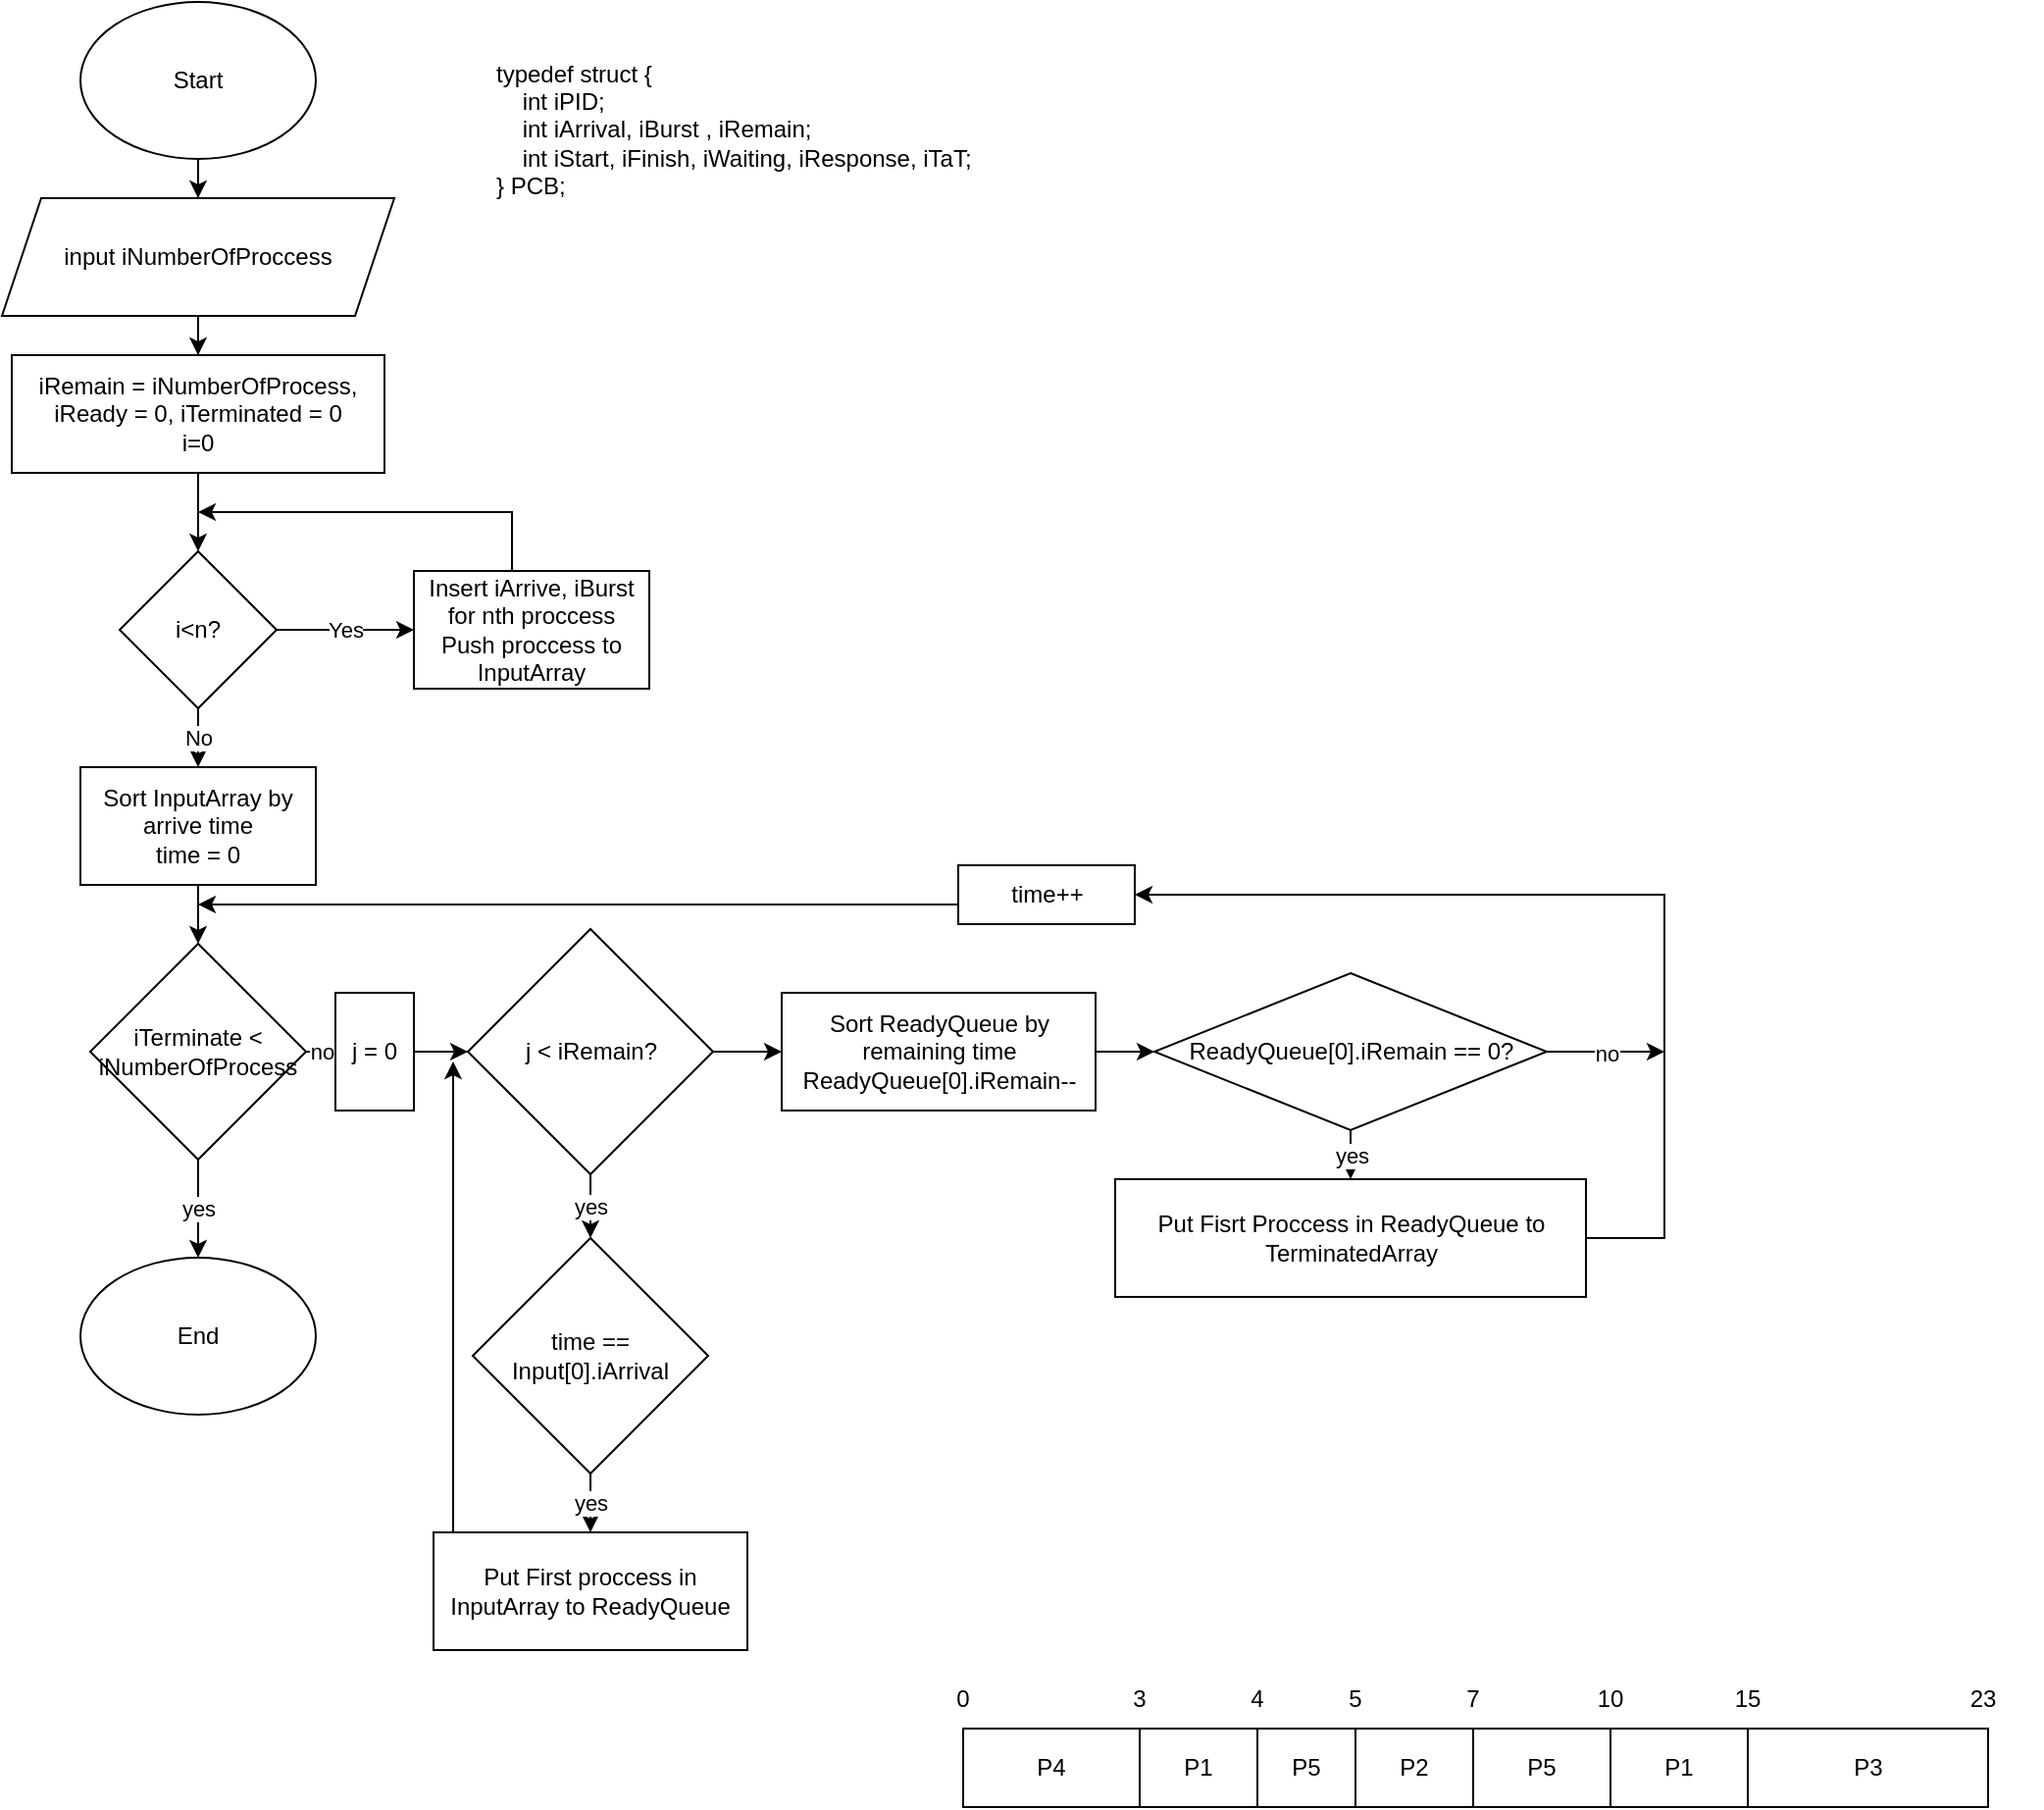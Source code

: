 <mxfile version="22.1.4" type="github">
  <diagram name="Page-1" id="s_rpJoZAowO82ZjFxE7U">
    <mxGraphModel dx="1061" dy="593" grid="1" gridSize="10" guides="1" tooltips="1" connect="1" arrows="1" fold="1" page="1" pageScale="1" pageWidth="850" pageHeight="1100" math="0" shadow="0">
      <root>
        <mxCell id="0" />
        <mxCell id="1" parent="0" />
        <mxCell id="CLkYVUwVxwoznqqn1GhV-2" value="&lt;div align=&quot;left&quot;&gt;typedef struct {&lt;br&gt;&amp;nbsp;&amp;nbsp;&amp;nbsp; int iPID;&lt;br&gt;&amp;nbsp;&amp;nbsp;&amp;nbsp; int iArrival, iBurst , iRemain;&lt;br&gt;&amp;nbsp;&amp;nbsp;&amp;nbsp; int iStart, iFinish, iWaiting, iResponse, iTaT;&lt;br&gt;} PCB;&lt;/div&gt;" style="text;html=1;strokeColor=none;fillColor=none;align=left;verticalAlign=middle;whiteSpace=wrap;rounded=0;" vertex="1" parent="1">
          <mxGeometry x="380" y="140" width="310" height="110" as="geometry" />
        </mxCell>
        <mxCell id="CLkYVUwVxwoznqqn1GhV-12" style="edgeStyle=orthogonalEdgeStyle;rounded=0;orthogonalLoop=1;jettySize=auto;html=1;" edge="1" parent="1" source="CLkYVUwVxwoznqqn1GhV-3" target="CLkYVUwVxwoznqqn1GhV-4">
          <mxGeometry relative="1" as="geometry" />
        </mxCell>
        <mxCell id="CLkYVUwVxwoznqqn1GhV-3" value="Start" style="ellipse;whiteSpace=wrap;html=1;" vertex="1" parent="1">
          <mxGeometry x="170" y="130" width="120" height="80" as="geometry" />
        </mxCell>
        <mxCell id="CLkYVUwVxwoznqqn1GhV-13" style="edgeStyle=orthogonalEdgeStyle;rounded=0;orthogonalLoop=1;jettySize=auto;html=1;" edge="1" parent="1" source="CLkYVUwVxwoznqqn1GhV-4" target="CLkYVUwVxwoznqqn1GhV-5">
          <mxGeometry relative="1" as="geometry" />
        </mxCell>
        <mxCell id="CLkYVUwVxwoznqqn1GhV-4" value="input iNumberOfProccess" style="shape=parallelogram;perimeter=parallelogramPerimeter;whiteSpace=wrap;html=1;fixedSize=1;" vertex="1" parent="1">
          <mxGeometry x="130" y="230" width="200" height="60" as="geometry" />
        </mxCell>
        <mxCell id="CLkYVUwVxwoznqqn1GhV-9" style="edgeStyle=orthogonalEdgeStyle;rounded=0;orthogonalLoop=1;jettySize=auto;html=1;" edge="1" parent="1" source="CLkYVUwVxwoznqqn1GhV-5" target="CLkYVUwVxwoznqqn1GhV-6">
          <mxGeometry relative="1" as="geometry" />
        </mxCell>
        <mxCell id="CLkYVUwVxwoznqqn1GhV-5" value="&lt;div&gt;iRemain = iNumberOfProcess, iReady = 0, iTerminated = 0&lt;/div&gt;&lt;div&gt;i=0&lt;br&gt;&lt;/div&gt;" style="rounded=0;whiteSpace=wrap;html=1;" vertex="1" parent="1">
          <mxGeometry x="135" y="310" width="190" height="60" as="geometry" />
        </mxCell>
        <mxCell id="CLkYVUwVxwoznqqn1GhV-10" value="Yes" style="edgeStyle=orthogonalEdgeStyle;rounded=0;orthogonalLoop=1;jettySize=auto;html=1;entryX=0;entryY=0.5;entryDx=0;entryDy=0;" edge="1" parent="1" source="CLkYVUwVxwoznqqn1GhV-6" target="CLkYVUwVxwoznqqn1GhV-8">
          <mxGeometry relative="1" as="geometry" />
        </mxCell>
        <mxCell id="CLkYVUwVxwoznqqn1GhV-17" value="No" style="edgeStyle=orthogonalEdgeStyle;rounded=0;orthogonalLoop=1;jettySize=auto;html=1;" edge="1" parent="1" source="CLkYVUwVxwoznqqn1GhV-6" target="CLkYVUwVxwoznqqn1GhV-16">
          <mxGeometry relative="1" as="geometry" />
        </mxCell>
        <mxCell id="CLkYVUwVxwoznqqn1GhV-6" value="i&amp;lt;n?" style="rhombus;whiteSpace=wrap;html=1;" vertex="1" parent="1">
          <mxGeometry x="190" y="410" width="80" height="80" as="geometry" />
        </mxCell>
        <mxCell id="CLkYVUwVxwoznqqn1GhV-11" style="edgeStyle=orthogonalEdgeStyle;rounded=0;orthogonalLoop=1;jettySize=auto;html=1;" edge="1" parent="1" source="CLkYVUwVxwoznqqn1GhV-8">
          <mxGeometry relative="1" as="geometry">
            <mxPoint x="230" y="390" as="targetPoint" />
            <Array as="points">
              <mxPoint x="390" y="390" />
            </Array>
          </mxGeometry>
        </mxCell>
        <mxCell id="CLkYVUwVxwoznqqn1GhV-8" value="&lt;div&gt;Insert iArrive, iBurst for nth proccess&lt;/div&gt;&lt;div&gt;Push proccess to InputArray&lt;br&gt;&lt;/div&gt;" style="rounded=0;whiteSpace=wrap;html=1;" vertex="1" parent="1">
          <mxGeometry x="340" y="420" width="120" height="60" as="geometry" />
        </mxCell>
        <mxCell id="CLkYVUwVxwoznqqn1GhV-20" value="" style="edgeStyle=orthogonalEdgeStyle;rounded=0;orthogonalLoop=1;jettySize=auto;html=1;" edge="1" parent="1" source="CLkYVUwVxwoznqqn1GhV-16" target="CLkYVUwVxwoznqqn1GhV-19">
          <mxGeometry relative="1" as="geometry" />
        </mxCell>
        <mxCell id="CLkYVUwVxwoznqqn1GhV-16" value="&lt;div&gt;Sort InputArray by arrive time&lt;/div&gt;&lt;div&gt;time = 0&lt;br&gt;&lt;/div&gt;" style="whiteSpace=wrap;html=1;" vertex="1" parent="1">
          <mxGeometry x="170" y="520" width="120" height="60" as="geometry" />
        </mxCell>
        <mxCell id="CLkYVUwVxwoznqqn1GhV-21" value="no" style="edgeStyle=orthogonalEdgeStyle;rounded=0;orthogonalLoop=1;jettySize=auto;html=1;" edge="1" parent="1" source="CLkYVUwVxwoznqqn1GhV-19" target="CLkYVUwVxwoznqqn1GhV-24">
          <mxGeometry relative="1" as="geometry">
            <mxPoint x="390" y="665" as="targetPoint" />
          </mxGeometry>
        </mxCell>
        <mxCell id="CLkYVUwVxwoznqqn1GhV-48" value="yes" style="edgeStyle=orthogonalEdgeStyle;rounded=0;orthogonalLoop=1;jettySize=auto;html=1;" edge="1" parent="1" source="CLkYVUwVxwoznqqn1GhV-19" target="CLkYVUwVxwoznqqn1GhV-51">
          <mxGeometry relative="1" as="geometry">
            <mxPoint x="230" y="780" as="targetPoint" />
          </mxGeometry>
        </mxCell>
        <mxCell id="CLkYVUwVxwoznqqn1GhV-19" value="iTerminate &amp;lt; iNumberOfProcess" style="rhombus;whiteSpace=wrap;html=1;" vertex="1" parent="1">
          <mxGeometry x="175" y="610" width="110" height="110" as="geometry" />
        </mxCell>
        <mxCell id="CLkYVUwVxwoznqqn1GhV-25" style="edgeStyle=orthogonalEdgeStyle;rounded=0;orthogonalLoop=1;jettySize=auto;html=1;" edge="1" parent="1" source="CLkYVUwVxwoznqqn1GhV-24" target="CLkYVUwVxwoznqqn1GhV-26">
          <mxGeometry relative="1" as="geometry">
            <mxPoint x="430" y="665" as="targetPoint" />
          </mxGeometry>
        </mxCell>
        <mxCell id="CLkYVUwVxwoznqqn1GhV-24" value="j = 0" style="rounded=0;whiteSpace=wrap;html=1;" vertex="1" parent="1">
          <mxGeometry x="300" y="635" width="40" height="60" as="geometry" />
        </mxCell>
        <mxCell id="CLkYVUwVxwoznqqn1GhV-27" value="yes" style="edgeStyle=orthogonalEdgeStyle;rounded=0;orthogonalLoop=1;jettySize=auto;html=1;" edge="1" parent="1" source="CLkYVUwVxwoznqqn1GhV-26" target="CLkYVUwVxwoznqqn1GhV-29">
          <mxGeometry relative="1" as="geometry">
            <mxPoint x="430" y="750" as="targetPoint" />
          </mxGeometry>
        </mxCell>
        <mxCell id="CLkYVUwVxwoznqqn1GhV-36" style="edgeStyle=orthogonalEdgeStyle;rounded=0;orthogonalLoop=1;jettySize=auto;html=1;" edge="1" parent="1" source="CLkYVUwVxwoznqqn1GhV-26" target="CLkYVUwVxwoznqqn1GhV-37">
          <mxGeometry relative="1" as="geometry">
            <mxPoint x="537.5" y="665" as="targetPoint" />
          </mxGeometry>
        </mxCell>
        <mxCell id="CLkYVUwVxwoznqqn1GhV-26" value="j &amp;lt; iRemain?" style="rhombus;whiteSpace=wrap;html=1;" vertex="1" parent="1">
          <mxGeometry x="367.5" y="602.5" width="125" height="125" as="geometry" />
        </mxCell>
        <mxCell id="CLkYVUwVxwoznqqn1GhV-30" value="yes" style="edgeStyle=orthogonalEdgeStyle;rounded=0;orthogonalLoop=1;jettySize=auto;html=1;" edge="1" parent="1" source="CLkYVUwVxwoznqqn1GhV-29" target="CLkYVUwVxwoznqqn1GhV-31">
          <mxGeometry relative="1" as="geometry">
            <mxPoint x="430" y="930" as="targetPoint" />
          </mxGeometry>
        </mxCell>
        <mxCell id="CLkYVUwVxwoznqqn1GhV-29" value="time == Input[0].iArrival" style="rhombus;whiteSpace=wrap;html=1;" vertex="1" parent="1">
          <mxGeometry x="370" y="760" width="120" height="120" as="geometry" />
        </mxCell>
        <mxCell id="CLkYVUwVxwoznqqn1GhV-34" style="edgeStyle=orthogonalEdgeStyle;rounded=0;orthogonalLoop=1;jettySize=auto;html=1;" edge="1" parent="1" source="CLkYVUwVxwoznqqn1GhV-31">
          <mxGeometry relative="1" as="geometry">
            <mxPoint x="360" y="670" as="targetPoint" />
            <Array as="points">
              <mxPoint x="360" y="680" />
              <mxPoint x="360" y="680" />
            </Array>
          </mxGeometry>
        </mxCell>
        <mxCell id="CLkYVUwVxwoznqqn1GhV-31" value="Put First proccess in InputArray to ReadyQueue" style="rounded=0;whiteSpace=wrap;html=1;" vertex="1" parent="1">
          <mxGeometry x="350" y="910" width="160" height="60" as="geometry" />
        </mxCell>
        <mxCell id="CLkYVUwVxwoznqqn1GhV-39" style="edgeStyle=orthogonalEdgeStyle;rounded=0;orthogonalLoop=1;jettySize=auto;html=1;" edge="1" parent="1" source="CLkYVUwVxwoznqqn1GhV-37" target="CLkYVUwVxwoznqqn1GhV-40">
          <mxGeometry relative="1" as="geometry">
            <mxPoint x="757.5" y="665" as="targetPoint" />
          </mxGeometry>
        </mxCell>
        <mxCell id="CLkYVUwVxwoznqqn1GhV-37" value="&lt;div&gt;Sort ReadyQueue by remaining time&lt;/div&gt;&lt;div&gt;ReadyQueue[0].iRemain--&lt;br&gt;&lt;/div&gt;" style="rounded=0;whiteSpace=wrap;html=1;" vertex="1" parent="1">
          <mxGeometry x="527.5" y="635" width="160" height="60" as="geometry" />
        </mxCell>
        <mxCell id="CLkYVUwVxwoznqqn1GhV-41" value="yes" style="edgeStyle=orthogonalEdgeStyle;rounded=0;orthogonalLoop=1;jettySize=auto;html=1;" edge="1" parent="1" source="CLkYVUwVxwoznqqn1GhV-40" target="CLkYVUwVxwoznqqn1GhV-42">
          <mxGeometry relative="1" as="geometry">
            <mxPoint x="817.5" y="760" as="targetPoint" />
          </mxGeometry>
        </mxCell>
        <mxCell id="CLkYVUwVxwoznqqn1GhV-45" value="no" style="edgeStyle=orthogonalEdgeStyle;rounded=0;orthogonalLoop=1;jettySize=auto;html=1;" edge="1" parent="1" source="CLkYVUwVxwoznqqn1GhV-40">
          <mxGeometry relative="1" as="geometry">
            <mxPoint x="977.5" y="665" as="targetPoint" />
          </mxGeometry>
        </mxCell>
        <mxCell id="CLkYVUwVxwoznqqn1GhV-40" value="ReadyQueue[0].iRemain == 0?" style="rhombus;whiteSpace=wrap;html=1;" vertex="1" parent="1">
          <mxGeometry x="717.5" y="625" width="200" height="80" as="geometry" />
        </mxCell>
        <mxCell id="CLkYVUwVxwoznqqn1GhV-43" style="edgeStyle=orthogonalEdgeStyle;rounded=0;orthogonalLoop=1;jettySize=auto;html=1;" edge="1" parent="1" source="CLkYVUwVxwoznqqn1GhV-42" target="CLkYVUwVxwoznqqn1GhV-46">
          <mxGeometry relative="1" as="geometry">
            <mxPoint x="627.5" y="560" as="targetPoint" />
            <Array as="points">
              <mxPoint x="977.5" y="760" />
              <mxPoint x="977.5" y="585" />
            </Array>
          </mxGeometry>
        </mxCell>
        <mxCell id="CLkYVUwVxwoznqqn1GhV-42" value="Put Fisrt Proccess in ReadyQueue to TerminatedArray" style="rounded=0;whiteSpace=wrap;html=1;" vertex="1" parent="1">
          <mxGeometry x="697.5" y="730" width="240" height="60" as="geometry" />
        </mxCell>
        <mxCell id="CLkYVUwVxwoznqqn1GhV-47" style="edgeStyle=orthogonalEdgeStyle;rounded=0;orthogonalLoop=1;jettySize=auto;html=1;" edge="1" parent="1" source="CLkYVUwVxwoznqqn1GhV-46">
          <mxGeometry relative="1" as="geometry">
            <mxPoint x="230" y="590" as="targetPoint" />
            <Array as="points">
              <mxPoint x="655" y="590" />
            </Array>
          </mxGeometry>
        </mxCell>
        <mxCell id="CLkYVUwVxwoznqqn1GhV-46" value="time++" style="rounded=0;whiteSpace=wrap;html=1;" vertex="1" parent="1">
          <mxGeometry x="617.5" y="570" width="90" height="30" as="geometry" />
        </mxCell>
        <mxCell id="CLkYVUwVxwoznqqn1GhV-51" value="End" style="ellipse;whiteSpace=wrap;html=1;" vertex="1" parent="1">
          <mxGeometry x="170" y="770" width="120" height="80" as="geometry" />
        </mxCell>
        <mxCell id="CLkYVUwVxwoznqqn1GhV-53" value="P4" style="rounded=0;whiteSpace=wrap;html=1;" vertex="1" parent="1">
          <mxGeometry x="620" y="1010" width="90" height="40" as="geometry" />
        </mxCell>
        <mxCell id="CLkYVUwVxwoznqqn1GhV-54" value="P1" style="rounded=0;whiteSpace=wrap;html=1;" vertex="1" parent="1">
          <mxGeometry x="710" y="1010" width="60" height="40" as="geometry" />
        </mxCell>
        <mxCell id="CLkYVUwVxwoznqqn1GhV-55" value="P5" style="rounded=0;whiteSpace=wrap;html=1;" vertex="1" parent="1">
          <mxGeometry x="770" y="1010" width="50" height="40" as="geometry" />
        </mxCell>
        <mxCell id="CLkYVUwVxwoznqqn1GhV-56" value="P2" style="rounded=0;whiteSpace=wrap;html=1;" vertex="1" parent="1">
          <mxGeometry x="820" y="1010" width="60" height="40" as="geometry" />
        </mxCell>
        <mxCell id="CLkYVUwVxwoznqqn1GhV-57" value="P5" style="rounded=0;whiteSpace=wrap;html=1;" vertex="1" parent="1">
          <mxGeometry x="880" y="1010" width="70" height="40" as="geometry" />
        </mxCell>
        <mxCell id="CLkYVUwVxwoznqqn1GhV-58" value="P1" style="rounded=0;whiteSpace=wrap;html=1;" vertex="1" parent="1">
          <mxGeometry x="950" y="1010" width="70" height="40" as="geometry" />
        </mxCell>
        <mxCell id="CLkYVUwVxwoznqqn1GhV-59" value="P3" style="rounded=0;whiteSpace=wrap;html=1;" vertex="1" parent="1">
          <mxGeometry x="1020" y="1010" width="122.5" height="40" as="geometry" />
        </mxCell>
        <mxCell id="CLkYVUwVxwoznqqn1GhV-60" value="0" style="text;html=1;strokeColor=none;fillColor=none;align=center;verticalAlign=middle;whiteSpace=wrap;rounded=0;" vertex="1" parent="1">
          <mxGeometry x="590" y="980" width="60" height="30" as="geometry" />
        </mxCell>
        <mxCell id="CLkYVUwVxwoznqqn1GhV-61" value="3" style="text;html=1;strokeColor=none;fillColor=none;align=center;verticalAlign=middle;whiteSpace=wrap;rounded=0;" vertex="1" parent="1">
          <mxGeometry x="680" y="980" width="60" height="30" as="geometry" />
        </mxCell>
        <mxCell id="CLkYVUwVxwoznqqn1GhV-62" value="4" style="text;html=1;strokeColor=none;fillColor=none;align=center;verticalAlign=middle;whiteSpace=wrap;rounded=0;" vertex="1" parent="1">
          <mxGeometry x="740" y="980" width="60" height="30" as="geometry" />
        </mxCell>
        <mxCell id="CLkYVUwVxwoznqqn1GhV-63" value="5" style="text;html=1;strokeColor=none;fillColor=none;align=center;verticalAlign=middle;whiteSpace=wrap;rounded=0;" vertex="1" parent="1">
          <mxGeometry x="790" y="980" width="60" height="30" as="geometry" />
        </mxCell>
        <mxCell id="CLkYVUwVxwoznqqn1GhV-64" value="7" style="text;html=1;strokeColor=none;fillColor=none;align=center;verticalAlign=middle;whiteSpace=wrap;rounded=0;" vertex="1" parent="1">
          <mxGeometry x="850" y="980" width="60" height="30" as="geometry" />
        </mxCell>
        <mxCell id="CLkYVUwVxwoznqqn1GhV-65" value="10" style="text;html=1;strokeColor=none;fillColor=none;align=center;verticalAlign=middle;whiteSpace=wrap;rounded=0;" vertex="1" parent="1">
          <mxGeometry x="920" y="980" width="60" height="30" as="geometry" />
        </mxCell>
        <mxCell id="CLkYVUwVxwoznqqn1GhV-66" value="15" style="text;html=1;strokeColor=none;fillColor=none;align=center;verticalAlign=middle;whiteSpace=wrap;rounded=0;" vertex="1" parent="1">
          <mxGeometry x="990" y="980" width="60" height="30" as="geometry" />
        </mxCell>
        <mxCell id="CLkYVUwVxwoznqqn1GhV-67" value="23" style="text;html=1;strokeColor=none;fillColor=none;align=center;verticalAlign=middle;whiteSpace=wrap;rounded=0;" vertex="1" parent="1">
          <mxGeometry x="1110" y="980" width="60" height="30" as="geometry" />
        </mxCell>
      </root>
    </mxGraphModel>
  </diagram>
</mxfile>
